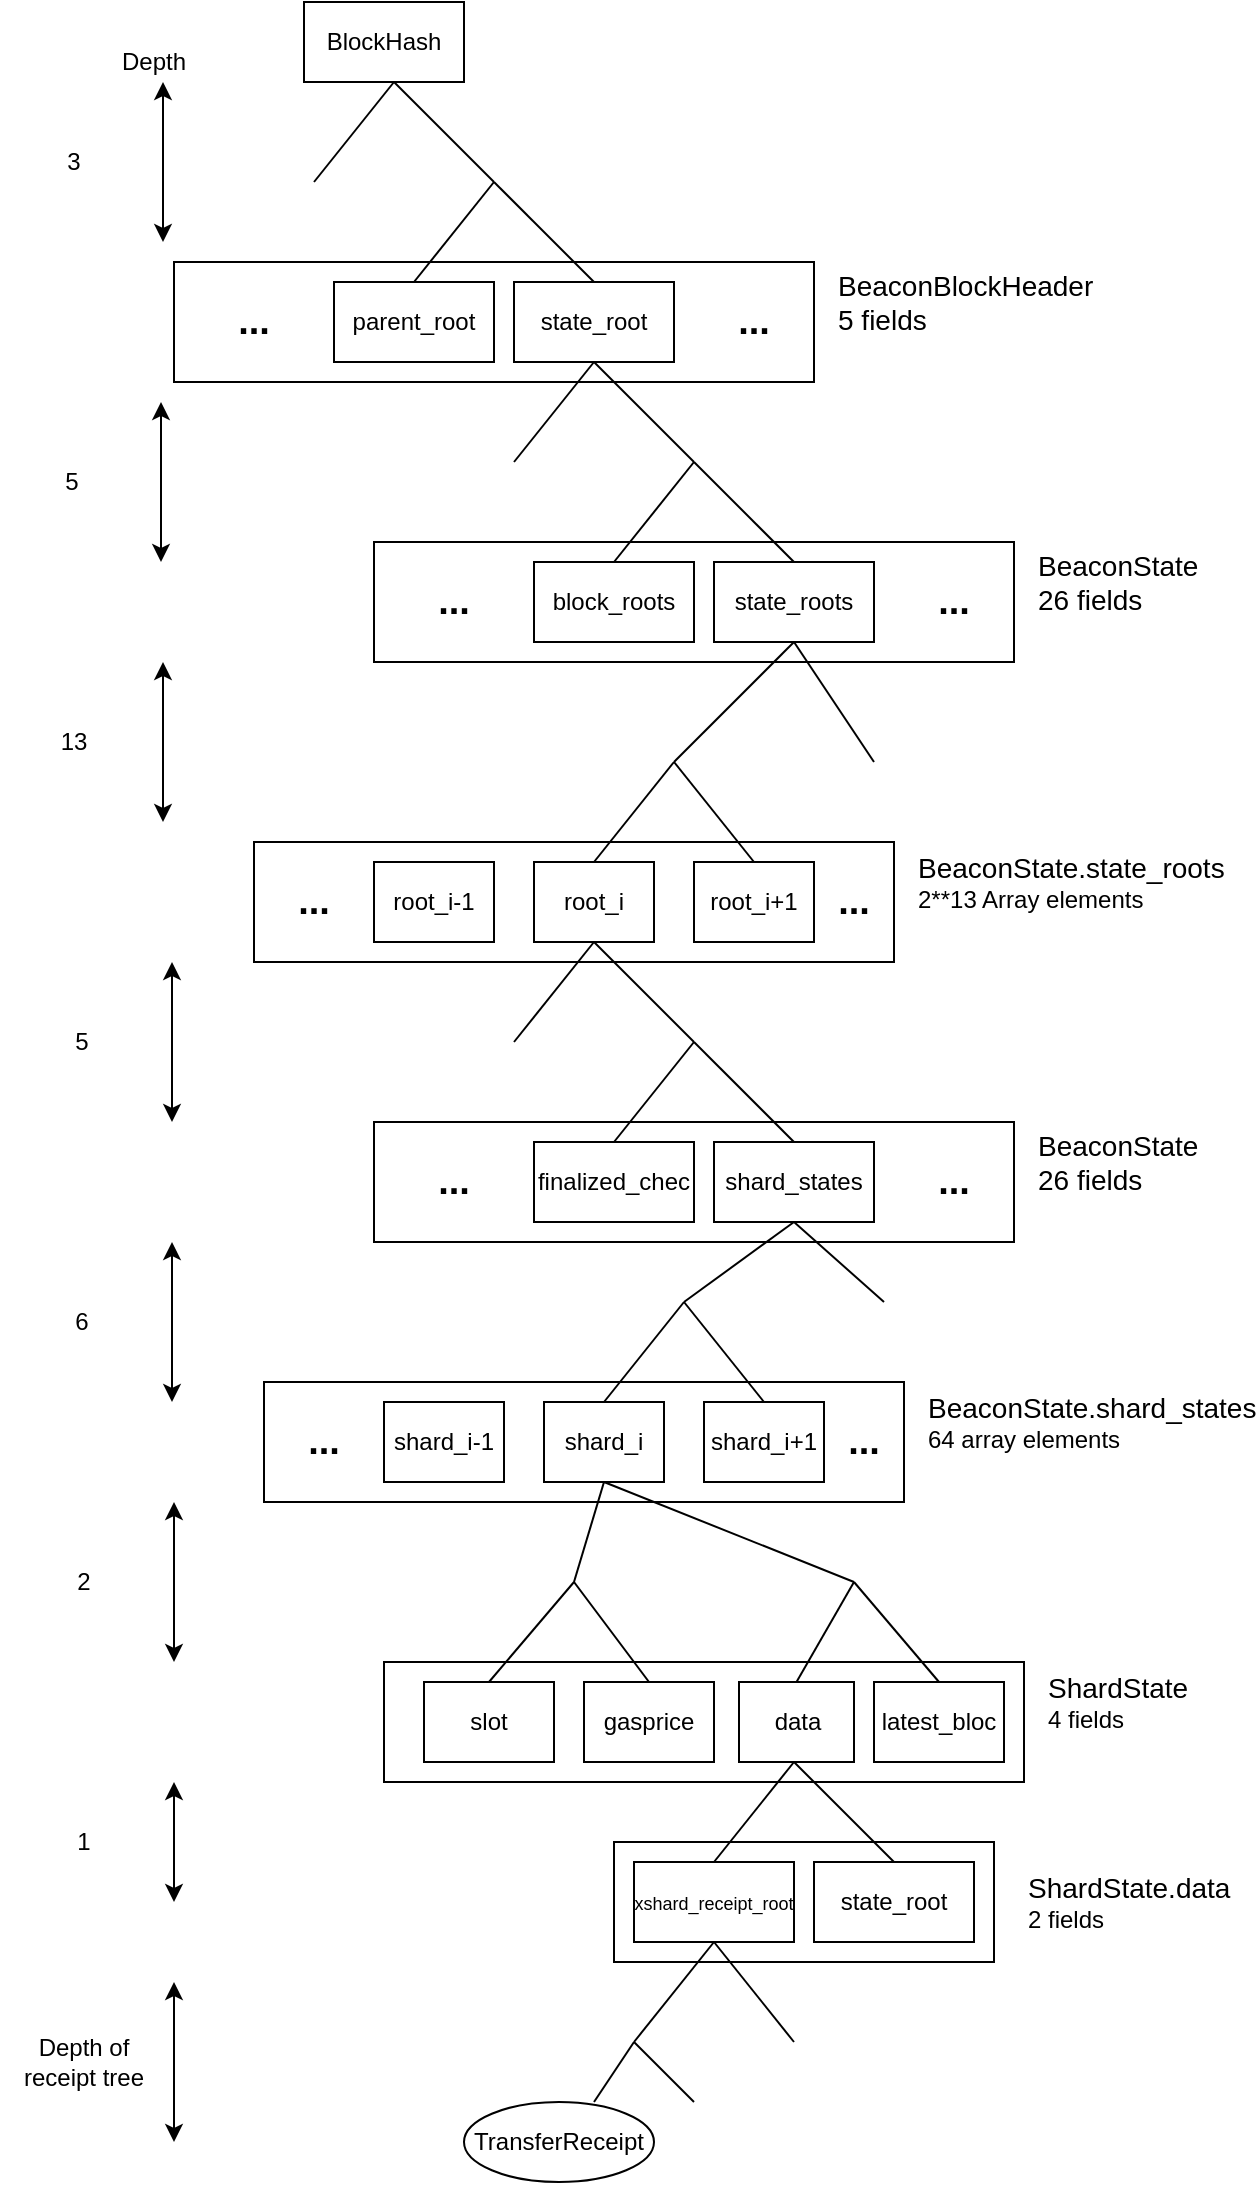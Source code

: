 <mxfile version="12.9.2" type="device"><diagram id="C00tbyKCqvx_oreCKAuT" name="Page-1"><mxGraphModel dx="1102" dy="548" grid="1" gridSize="10" guides="1" tooltips="1" connect="1" arrows="1" fold="1" page="1" pageScale="1" pageWidth="850" pageHeight="1100" math="0" shadow="0"><root><mxCell id="0"/><mxCell id="1" parent="0"/><mxCell id="8dgKgrf549i_FEltEbVj-1" value="BlockHash" style="rounded=0;whiteSpace=wrap;html=1;" vertex="1" parent="1"><mxGeometry x="345" y="10" width="80" height="40" as="geometry"/></mxCell><mxCell id="8dgKgrf549i_FEltEbVj-2" value="" style="rounded=0;whiteSpace=wrap;html=1;" vertex="1" parent="1"><mxGeometry x="280" y="140" width="320" height="60" as="geometry"/></mxCell><mxCell id="8dgKgrf549i_FEltEbVj-3" value="state_root" style="rounded=0;whiteSpace=wrap;html=1;" vertex="1" parent="1"><mxGeometry x="450" y="150" width="80" height="40" as="geometry"/></mxCell><mxCell id="8dgKgrf549i_FEltEbVj-4" value="parent_root" style="rounded=0;whiteSpace=wrap;html=1;" vertex="1" parent="1"><mxGeometry x="360" y="150" width="80" height="40" as="geometry"/></mxCell><mxCell id="8dgKgrf549i_FEltEbVj-5" value="&lt;b&gt;&lt;font style=&quot;font-size: 19px&quot;&gt;...&lt;/font&gt;&lt;/b&gt;" style="text;html=1;strokeColor=none;fillColor=none;align=center;verticalAlign=middle;whiteSpace=wrap;rounded=0;" vertex="1" parent="1"><mxGeometry x="300" y="160" width="40" height="20" as="geometry"/></mxCell><mxCell id="8dgKgrf549i_FEltEbVj-7" value="&lt;b&gt;&lt;font style=&quot;font-size: 19px&quot;&gt;...&lt;/font&gt;&lt;/b&gt;" style="text;html=1;strokeColor=none;fillColor=none;align=center;verticalAlign=middle;whiteSpace=wrap;rounded=0;" vertex="1" parent="1"><mxGeometry x="550" y="160" width="40" height="20" as="geometry"/></mxCell><mxCell id="8dgKgrf549i_FEltEbVj-10" value="" style="endArrow=none;html=1;exitX=0.5;exitY=0;exitDx=0;exitDy=0;" edge="1" parent="1" source="8dgKgrf549i_FEltEbVj-4"><mxGeometry width="50" height="50" relative="1" as="geometry"><mxPoint x="400" y="140" as="sourcePoint"/><mxPoint x="440" y="100" as="targetPoint"/></mxGeometry></mxCell><mxCell id="8dgKgrf549i_FEltEbVj-11" value="" style="endArrow=none;html=1;exitX=0.5;exitY=0;exitDx=0;exitDy=0;" edge="1" parent="1" source="8dgKgrf549i_FEltEbVj-3"><mxGeometry width="50" height="50" relative="1" as="geometry"><mxPoint x="470" y="130" as="sourcePoint"/><mxPoint x="440" y="100" as="targetPoint"/></mxGeometry></mxCell><mxCell id="8dgKgrf549i_FEltEbVj-14" value="" style="endArrow=none;html=1;exitX=0.5;exitY=0;exitDx=0;exitDy=0;" edge="1" parent="1"><mxGeometry width="50" height="50" relative="1" as="geometry"><mxPoint x="440" y="100" as="sourcePoint"/><mxPoint x="390" y="50" as="targetPoint"/></mxGeometry></mxCell><mxCell id="8dgKgrf549i_FEltEbVj-15" value="" style="endArrow=none;html=1;exitX=0.5;exitY=0;exitDx=0;exitDy=0;" edge="1" parent="1"><mxGeometry width="50" height="50" relative="1" as="geometry"><mxPoint x="350" y="100" as="sourcePoint"/><mxPoint x="390" y="50" as="targetPoint"/></mxGeometry></mxCell><mxCell id="8dgKgrf549i_FEltEbVj-16" value="&lt;font style=&quot;font-size: 14px&quot;&gt;BeaconBlockHeader&lt;br&gt;5 fields&lt;/font&gt;" style="text;html=1;strokeColor=none;fillColor=none;align=left;verticalAlign=middle;whiteSpace=wrap;rounded=0;" vertex="1" parent="1"><mxGeometry x="610" y="150" width="80" height="20" as="geometry"/></mxCell><mxCell id="8dgKgrf549i_FEltEbVj-17" value="" style="rounded=0;whiteSpace=wrap;html=1;" vertex="1" parent="1"><mxGeometry x="380" y="280" width="320" height="60" as="geometry"/></mxCell><mxCell id="8dgKgrf549i_FEltEbVj-18" value="state_roots" style="rounded=0;whiteSpace=wrap;html=1;" vertex="1" parent="1"><mxGeometry x="550" y="290" width="80" height="40" as="geometry"/></mxCell><mxCell id="8dgKgrf549i_FEltEbVj-19" value="block_roots" style="rounded=0;whiteSpace=wrap;html=1;" vertex="1" parent="1"><mxGeometry x="460" y="290" width="80" height="40" as="geometry"/></mxCell><mxCell id="8dgKgrf549i_FEltEbVj-20" value="&lt;b&gt;&lt;font style=&quot;font-size: 19px&quot;&gt;...&lt;/font&gt;&lt;/b&gt;" style="text;html=1;strokeColor=none;fillColor=none;align=center;verticalAlign=middle;whiteSpace=wrap;rounded=0;" vertex="1" parent="1"><mxGeometry x="400" y="300" width="40" height="20" as="geometry"/></mxCell><mxCell id="8dgKgrf549i_FEltEbVj-21" value="&lt;b&gt;&lt;font style=&quot;font-size: 19px&quot;&gt;...&lt;/font&gt;&lt;/b&gt;" style="text;html=1;strokeColor=none;fillColor=none;align=center;verticalAlign=middle;whiteSpace=wrap;rounded=0;" vertex="1" parent="1"><mxGeometry x="650" y="300" width="40" height="20" as="geometry"/></mxCell><mxCell id="8dgKgrf549i_FEltEbVj-22" value="" style="endArrow=none;html=1;exitX=0.5;exitY=0;exitDx=0;exitDy=0;" edge="1" parent="1" source="8dgKgrf549i_FEltEbVj-19"><mxGeometry width="50" height="50" relative="1" as="geometry"><mxPoint x="500" y="280" as="sourcePoint"/><mxPoint x="540" y="240" as="targetPoint"/></mxGeometry></mxCell><mxCell id="8dgKgrf549i_FEltEbVj-23" value="" style="endArrow=none;html=1;exitX=0.5;exitY=0;exitDx=0;exitDy=0;" edge="1" parent="1" source="8dgKgrf549i_FEltEbVj-18"><mxGeometry width="50" height="50" relative="1" as="geometry"><mxPoint x="570" y="270" as="sourcePoint"/><mxPoint x="540" y="240" as="targetPoint"/></mxGeometry></mxCell><mxCell id="8dgKgrf549i_FEltEbVj-24" value="" style="endArrow=none;html=1;exitX=0.5;exitY=0;exitDx=0;exitDy=0;" edge="1" parent="1"><mxGeometry width="50" height="50" relative="1" as="geometry"><mxPoint x="540" y="240" as="sourcePoint"/><mxPoint x="490" y="190" as="targetPoint"/></mxGeometry></mxCell><mxCell id="8dgKgrf549i_FEltEbVj-25" value="" style="endArrow=none;html=1;exitX=0.5;exitY=0;exitDx=0;exitDy=0;" edge="1" parent="1"><mxGeometry width="50" height="50" relative="1" as="geometry"><mxPoint x="450" y="240" as="sourcePoint"/><mxPoint x="490" y="190" as="targetPoint"/></mxGeometry></mxCell><mxCell id="8dgKgrf549i_FEltEbVj-26" value="&lt;font style=&quot;font-size: 14px&quot;&gt;BeaconState&lt;br&gt;26 fields&lt;/font&gt;" style="text;html=1;strokeColor=none;fillColor=none;align=left;verticalAlign=middle;whiteSpace=wrap;rounded=0;" vertex="1" parent="1"><mxGeometry x="710" y="290" width="80" height="20" as="geometry"/></mxCell><mxCell id="8dgKgrf549i_FEltEbVj-27" value="" style="rounded=0;whiteSpace=wrap;html=1;" vertex="1" parent="1"><mxGeometry x="320" y="430" width="320" height="60" as="geometry"/></mxCell><mxCell id="8dgKgrf549i_FEltEbVj-28" value="root_i" style="rounded=0;whiteSpace=wrap;html=1;" vertex="1" parent="1"><mxGeometry x="460" y="440" width="60" height="40" as="geometry"/></mxCell><mxCell id="8dgKgrf549i_FEltEbVj-29" value="root_i-1" style="rounded=0;whiteSpace=wrap;html=1;" vertex="1" parent="1"><mxGeometry x="380" y="440" width="60" height="40" as="geometry"/></mxCell><mxCell id="8dgKgrf549i_FEltEbVj-30" value="&lt;b&gt;&lt;font style=&quot;font-size: 19px&quot;&gt;...&lt;/font&gt;&lt;/b&gt;" style="text;html=1;strokeColor=none;fillColor=none;align=center;verticalAlign=middle;whiteSpace=wrap;rounded=0;" vertex="1" parent="1"><mxGeometry x="330" y="450" width="40" height="20" as="geometry"/></mxCell><mxCell id="8dgKgrf549i_FEltEbVj-31" value="&lt;b&gt;&lt;font style=&quot;font-size: 19px&quot;&gt;...&lt;/font&gt;&lt;/b&gt;" style="text;html=1;strokeColor=none;fillColor=none;align=center;verticalAlign=middle;whiteSpace=wrap;rounded=0;" vertex="1" parent="1"><mxGeometry x="600" y="450" width="40" height="20" as="geometry"/></mxCell><mxCell id="8dgKgrf549i_FEltEbVj-32" value="" style="endArrow=none;html=1;exitX=0.5;exitY=0;exitDx=0;exitDy=0;" edge="1" parent="1" source="8dgKgrf549i_FEltEbVj-38"><mxGeometry width="50" height="50" relative="1" as="geometry"><mxPoint x="440" y="430" as="sourcePoint"/><mxPoint x="530" y="390" as="targetPoint"/></mxGeometry></mxCell><mxCell id="8dgKgrf549i_FEltEbVj-33" value="" style="endArrow=none;html=1;exitX=0.5;exitY=0;exitDx=0;exitDy=0;" edge="1" parent="1" source="8dgKgrf549i_FEltEbVj-28"><mxGeometry width="50" height="50" relative="1" as="geometry"><mxPoint x="510" y="420" as="sourcePoint"/><mxPoint x="530" y="390" as="targetPoint"/></mxGeometry></mxCell><mxCell id="8dgKgrf549i_FEltEbVj-34" value="" style="endArrow=none;html=1;entryX=0.5;entryY=1;entryDx=0;entryDy=0;" edge="1" parent="1" target="8dgKgrf549i_FEltEbVj-18"><mxGeometry width="50" height="50" relative="1" as="geometry"><mxPoint x="530" y="390" as="sourcePoint"/><mxPoint x="430" y="340" as="targetPoint"/></mxGeometry></mxCell><mxCell id="8dgKgrf549i_FEltEbVj-35" value="" style="endArrow=none;html=1;entryX=0.5;entryY=1;entryDx=0;entryDy=0;" edge="1" parent="1" target="8dgKgrf549i_FEltEbVj-18"><mxGeometry width="50" height="50" relative="1" as="geometry"><mxPoint x="630" y="390" as="sourcePoint"/><mxPoint x="430" y="340" as="targetPoint"/></mxGeometry></mxCell><mxCell id="8dgKgrf549i_FEltEbVj-36" value="&lt;span style=&quot;font-size: 14px&quot;&gt;BeaconState.state_roots&lt;br&gt;&lt;/span&gt;2**13 Array elements" style="text;html=1;strokeColor=none;fillColor=none;align=left;verticalAlign=middle;whiteSpace=wrap;rounded=0;" vertex="1" parent="1"><mxGeometry x="650" y="440" width="100" height="20" as="geometry"/></mxCell><mxCell id="8dgKgrf549i_FEltEbVj-38" value="root_i+1" style="rounded=0;whiteSpace=wrap;html=1;" vertex="1" parent="1"><mxGeometry x="540" y="440" width="60" height="40" as="geometry"/></mxCell><mxCell id="8dgKgrf549i_FEltEbVj-39" value="" style="rounded=0;whiteSpace=wrap;html=1;" vertex="1" parent="1"><mxGeometry x="380" y="570" width="320" height="60" as="geometry"/></mxCell><mxCell id="8dgKgrf549i_FEltEbVj-40" value="shard_states" style="rounded=0;whiteSpace=wrap;html=1;" vertex="1" parent="1"><mxGeometry x="550" y="580" width="80" height="40" as="geometry"/></mxCell><mxCell id="8dgKgrf549i_FEltEbVj-41" value="finalized_chec" style="rounded=0;whiteSpace=wrap;html=1;" vertex="1" parent="1"><mxGeometry x="460" y="580" width="80" height="40" as="geometry"/></mxCell><mxCell id="8dgKgrf549i_FEltEbVj-42" value="&lt;b&gt;&lt;font style=&quot;font-size: 19px&quot;&gt;...&lt;/font&gt;&lt;/b&gt;" style="text;html=1;strokeColor=none;fillColor=none;align=center;verticalAlign=middle;whiteSpace=wrap;rounded=0;" vertex="1" parent="1"><mxGeometry x="400" y="590" width="40" height="20" as="geometry"/></mxCell><mxCell id="8dgKgrf549i_FEltEbVj-43" value="&lt;b&gt;&lt;font style=&quot;font-size: 19px&quot;&gt;...&lt;/font&gt;&lt;/b&gt;" style="text;html=1;strokeColor=none;fillColor=none;align=center;verticalAlign=middle;whiteSpace=wrap;rounded=0;" vertex="1" parent="1"><mxGeometry x="650" y="590" width="40" height="20" as="geometry"/></mxCell><mxCell id="8dgKgrf549i_FEltEbVj-44" value="" style="endArrow=none;html=1;exitX=0.5;exitY=0;exitDx=0;exitDy=0;" edge="1" parent="1" source="8dgKgrf549i_FEltEbVj-41"><mxGeometry width="50" height="50" relative="1" as="geometry"><mxPoint x="500" y="570" as="sourcePoint"/><mxPoint x="540" y="530" as="targetPoint"/></mxGeometry></mxCell><mxCell id="8dgKgrf549i_FEltEbVj-45" value="" style="endArrow=none;html=1;exitX=0.5;exitY=0;exitDx=0;exitDy=0;" edge="1" parent="1" source="8dgKgrf549i_FEltEbVj-40"><mxGeometry width="50" height="50" relative="1" as="geometry"><mxPoint x="570" y="560" as="sourcePoint"/><mxPoint x="540" y="530" as="targetPoint"/></mxGeometry></mxCell><mxCell id="8dgKgrf549i_FEltEbVj-46" value="" style="endArrow=none;html=1;exitX=0.5;exitY=0;exitDx=0;exitDy=0;" edge="1" parent="1"><mxGeometry width="50" height="50" relative="1" as="geometry"><mxPoint x="540" y="530" as="sourcePoint"/><mxPoint x="490" y="480" as="targetPoint"/></mxGeometry></mxCell><mxCell id="8dgKgrf549i_FEltEbVj-47" value="" style="endArrow=none;html=1;exitX=0.5;exitY=0;exitDx=0;exitDy=0;" edge="1" parent="1"><mxGeometry width="50" height="50" relative="1" as="geometry"><mxPoint x="450" y="530" as="sourcePoint"/><mxPoint x="490" y="480" as="targetPoint"/></mxGeometry></mxCell><mxCell id="8dgKgrf549i_FEltEbVj-48" value="&lt;font style=&quot;font-size: 14px&quot;&gt;BeaconState&lt;br&gt;26 fields&lt;/font&gt;" style="text;html=1;strokeColor=none;fillColor=none;align=left;verticalAlign=middle;whiteSpace=wrap;rounded=0;" vertex="1" parent="1"><mxGeometry x="710" y="580" width="80" height="20" as="geometry"/></mxCell><mxCell id="8dgKgrf549i_FEltEbVj-49" value="" style="rounded=0;whiteSpace=wrap;html=1;" vertex="1" parent="1"><mxGeometry x="325" y="700" width="320" height="60" as="geometry"/></mxCell><mxCell id="8dgKgrf549i_FEltEbVj-50" value="shard_i" style="rounded=0;whiteSpace=wrap;html=1;" vertex="1" parent="1"><mxGeometry x="465" y="710" width="60" height="40" as="geometry"/></mxCell><mxCell id="8dgKgrf549i_FEltEbVj-51" value="shard_i-1" style="rounded=0;whiteSpace=wrap;html=1;" vertex="1" parent="1"><mxGeometry x="385" y="710" width="60" height="40" as="geometry"/></mxCell><mxCell id="8dgKgrf549i_FEltEbVj-52" value="&lt;b&gt;&lt;font style=&quot;font-size: 19px&quot;&gt;...&lt;/font&gt;&lt;/b&gt;" style="text;html=1;strokeColor=none;fillColor=none;align=center;verticalAlign=middle;whiteSpace=wrap;rounded=0;" vertex="1" parent="1"><mxGeometry x="335" y="720" width="40" height="20" as="geometry"/></mxCell><mxCell id="8dgKgrf549i_FEltEbVj-53" value="&lt;b&gt;&lt;font style=&quot;font-size: 19px&quot;&gt;...&lt;/font&gt;&lt;/b&gt;" style="text;html=1;strokeColor=none;fillColor=none;align=center;verticalAlign=middle;whiteSpace=wrap;rounded=0;" vertex="1" parent="1"><mxGeometry x="605" y="720" width="40" height="20" as="geometry"/></mxCell><mxCell id="8dgKgrf549i_FEltEbVj-54" value="" style="endArrow=none;html=1;exitX=0.5;exitY=0;exitDx=0;exitDy=0;" edge="1" parent="1" source="8dgKgrf549i_FEltEbVj-59"><mxGeometry width="50" height="50" relative="1" as="geometry"><mxPoint x="445" y="700" as="sourcePoint"/><mxPoint x="535" y="660" as="targetPoint"/></mxGeometry></mxCell><mxCell id="8dgKgrf549i_FEltEbVj-55" value="" style="endArrow=none;html=1;exitX=0.5;exitY=0;exitDx=0;exitDy=0;" edge="1" parent="1" source="8dgKgrf549i_FEltEbVj-50"><mxGeometry width="50" height="50" relative="1" as="geometry"><mxPoint x="515" y="690" as="sourcePoint"/><mxPoint x="535" y="660" as="targetPoint"/></mxGeometry></mxCell><mxCell id="8dgKgrf549i_FEltEbVj-56" value="" style="endArrow=none;html=1;entryX=0.5;entryY=1;entryDx=0;entryDy=0;" edge="1" parent="1" target="8dgKgrf549i_FEltEbVj-40"><mxGeometry width="50" height="50" relative="1" as="geometry"><mxPoint x="535" y="660" as="sourcePoint"/><mxPoint x="595" y="600" as="targetPoint"/></mxGeometry></mxCell><mxCell id="8dgKgrf549i_FEltEbVj-57" value="" style="endArrow=none;html=1;entryX=0.5;entryY=1;entryDx=0;entryDy=0;" edge="1" parent="1" target="8dgKgrf549i_FEltEbVj-40"><mxGeometry width="50" height="50" relative="1" as="geometry"><mxPoint x="635" y="660" as="sourcePoint"/><mxPoint x="595" y="600" as="targetPoint"/></mxGeometry></mxCell><mxCell id="8dgKgrf549i_FEltEbVj-58" value="&lt;span style=&quot;font-size: 14px&quot;&gt;BeaconState.shard_states&lt;br&gt;&lt;/span&gt;64 array elements" style="text;html=1;strokeColor=none;fillColor=none;align=left;verticalAlign=middle;whiteSpace=wrap;rounded=0;" vertex="1" parent="1"><mxGeometry x="655" y="710" width="100" height="20" as="geometry"/></mxCell><mxCell id="8dgKgrf549i_FEltEbVj-59" value="shard_i+1" style="rounded=0;whiteSpace=wrap;html=1;" vertex="1" parent="1"><mxGeometry x="545" y="710" width="60" height="40" as="geometry"/></mxCell><mxCell id="8dgKgrf549i_FEltEbVj-60" value="" style="rounded=0;whiteSpace=wrap;html=1;" vertex="1" parent="1"><mxGeometry x="385" y="840" width="320" height="60" as="geometry"/></mxCell><mxCell id="8dgKgrf549i_FEltEbVj-61" value="data" style="rounded=0;whiteSpace=wrap;html=1;" vertex="1" parent="1"><mxGeometry x="562.5" y="850" width="57.5" height="40" as="geometry"/></mxCell><mxCell id="8dgKgrf549i_FEltEbVj-62" value="gasprice" style="rounded=0;whiteSpace=wrap;html=1;" vertex="1" parent="1"><mxGeometry x="485" y="850" width="65" height="40" as="geometry"/></mxCell><mxCell id="8dgKgrf549i_FEltEbVj-65" value="" style="endArrow=none;html=1;exitX=0.5;exitY=0;exitDx=0;exitDy=0;" edge="1" parent="1" source="8dgKgrf549i_FEltEbVj-70"><mxGeometry width="50" height="50" relative="1" as="geometry"><mxPoint x="505" y="840" as="sourcePoint"/><mxPoint x="480" y="800" as="targetPoint"/></mxGeometry></mxCell><mxCell id="8dgKgrf549i_FEltEbVj-66" value="" style="endArrow=none;html=1;exitX=0.5;exitY=0;exitDx=0;exitDy=0;" edge="1" parent="1" source="8dgKgrf549i_FEltEbVj-62"><mxGeometry width="50" height="50" relative="1" as="geometry"><mxPoint x="575" y="830" as="sourcePoint"/><mxPoint x="480" y="800" as="targetPoint"/></mxGeometry></mxCell><mxCell id="8dgKgrf549i_FEltEbVj-67" value="" style="endArrow=none;html=1;" edge="1" parent="1"><mxGeometry width="50" height="50" relative="1" as="geometry"><mxPoint x="620" y="800" as="sourcePoint"/><mxPoint x="495" y="750" as="targetPoint"/></mxGeometry></mxCell><mxCell id="8dgKgrf549i_FEltEbVj-68" value="" style="endArrow=none;html=1;" edge="1" parent="1"><mxGeometry width="50" height="50" relative="1" as="geometry"><mxPoint x="480" y="800" as="sourcePoint"/><mxPoint x="495" y="750" as="targetPoint"/></mxGeometry></mxCell><mxCell id="8dgKgrf549i_FEltEbVj-69" value="&lt;span style=&quot;font-size: 14px&quot;&gt;ShardState&lt;br&gt;&lt;/span&gt;4 fields" style="text;html=1;strokeColor=none;fillColor=none;align=left;verticalAlign=middle;whiteSpace=wrap;rounded=0;" vertex="1" parent="1"><mxGeometry x="715" y="850" width="80" height="20" as="geometry"/></mxCell><mxCell id="8dgKgrf549i_FEltEbVj-70" value="slot" style="rounded=0;whiteSpace=wrap;html=1;" vertex="1" parent="1"><mxGeometry x="405" y="850" width="65" height="40" as="geometry"/></mxCell><mxCell id="8dgKgrf549i_FEltEbVj-71" value="latest_bloc" style="rounded=0;whiteSpace=wrap;html=1;" vertex="1" parent="1"><mxGeometry x="630" y="850" width="65" height="40" as="geometry"/></mxCell><mxCell id="8dgKgrf549i_FEltEbVj-72" value="" style="endArrow=none;html=1;exitX=0.5;exitY=0;exitDx=0;exitDy=0;" edge="1" parent="1" source="8dgKgrf549i_FEltEbVj-71"><mxGeometry width="50" height="50" relative="1" as="geometry"><mxPoint x="650" y="840" as="sourcePoint"/><mxPoint x="620" y="800" as="targetPoint"/></mxGeometry></mxCell><mxCell id="8dgKgrf549i_FEltEbVj-74" value="" style="endArrow=none;html=1;entryX=0.5;entryY=0;entryDx=0;entryDy=0;" edge="1" parent="1" target="8dgKgrf549i_FEltEbVj-61"><mxGeometry width="50" height="50" relative="1" as="geometry"><mxPoint x="620" y="800" as="sourcePoint"/><mxPoint x="622.5" y="800" as="targetPoint"/></mxGeometry></mxCell><mxCell id="8dgKgrf549i_FEltEbVj-75" value="" style="rounded=0;whiteSpace=wrap;html=1;" vertex="1" parent="1"><mxGeometry x="500" y="930" width="190" height="60" as="geometry"/></mxCell><mxCell id="8dgKgrf549i_FEltEbVj-76" value="state_root" style="rounded=0;whiteSpace=wrap;html=1;" vertex="1" parent="1"><mxGeometry x="600" y="940" width="80" height="40" as="geometry"/></mxCell><mxCell id="8dgKgrf549i_FEltEbVj-77" value="&lt;font style=&quot;font-size: 9px&quot;&gt;xshard_receipt_root&lt;/font&gt;" style="rounded=0;whiteSpace=wrap;html=1;" vertex="1" parent="1"><mxGeometry x="510" y="940" width="80" height="40" as="geometry"/></mxCell><mxCell id="8dgKgrf549i_FEltEbVj-80" value="" style="endArrow=none;html=1;exitX=0.5;exitY=0;exitDx=0;exitDy=0;" edge="1" parent="1" source="8dgKgrf549i_FEltEbVj-77"><mxGeometry width="50" height="50" relative="1" as="geometry"><mxPoint x="550" y="930" as="sourcePoint"/><mxPoint x="590" y="890" as="targetPoint"/></mxGeometry></mxCell><mxCell id="8dgKgrf549i_FEltEbVj-81" value="" style="endArrow=none;html=1;exitX=0.5;exitY=0;exitDx=0;exitDy=0;" edge="1" parent="1" source="8dgKgrf549i_FEltEbVj-76"><mxGeometry width="50" height="50" relative="1" as="geometry"><mxPoint x="620" y="920" as="sourcePoint"/><mxPoint x="590" y="890" as="targetPoint"/></mxGeometry></mxCell><mxCell id="8dgKgrf549i_FEltEbVj-82" value="&lt;span style=&quot;font-size: 14px&quot;&gt;ShardState.data&lt;br&gt;&lt;/span&gt;2 fields" style="text;html=1;strokeColor=none;fillColor=none;align=left;verticalAlign=middle;whiteSpace=wrap;rounded=0;" vertex="1" parent="1"><mxGeometry x="705" y="950" width="80" height="20" as="geometry"/></mxCell><mxCell id="8dgKgrf549i_FEltEbVj-84" value="" style="endArrow=none;html=1;entryX=0.5;entryY=1;entryDx=0;entryDy=0;" edge="1" parent="1" target="8dgKgrf549i_FEltEbVj-77"><mxGeometry width="50" height="50" relative="1" as="geometry"><mxPoint x="510" y="1030" as="sourcePoint"/><mxPoint x="545" y="980" as="targetPoint"/></mxGeometry></mxCell><mxCell id="8dgKgrf549i_FEltEbVj-85" value="" style="endArrow=none;html=1;entryX=0.5;entryY=1;entryDx=0;entryDy=0;" edge="1" parent="1" target="8dgKgrf549i_FEltEbVj-77"><mxGeometry width="50" height="50" relative="1" as="geometry"><mxPoint x="590" y="1030" as="sourcePoint"/><mxPoint x="580" y="990" as="targetPoint"/></mxGeometry></mxCell><mxCell id="8dgKgrf549i_FEltEbVj-87" value="" style="endArrow=none;html=1;" edge="1" parent="1"><mxGeometry width="50" height="50" relative="1" as="geometry"><mxPoint x="540" y="1060" as="sourcePoint"/><mxPoint x="510" y="1030" as="targetPoint"/></mxGeometry></mxCell><mxCell id="8dgKgrf549i_FEltEbVj-88" value="" style="endArrow=none;html=1;" edge="1" parent="1"><mxGeometry width="50" height="50" relative="1" as="geometry"><mxPoint x="490" y="1060" as="sourcePoint"/><mxPoint x="510" y="1030" as="targetPoint"/></mxGeometry></mxCell><mxCell id="8dgKgrf549i_FEltEbVj-89" value="TransferReceipt" style="ellipse;whiteSpace=wrap;html=1;" vertex="1" parent="1"><mxGeometry x="425" y="1060" width="95" height="40" as="geometry"/></mxCell><mxCell id="8dgKgrf549i_FEltEbVj-90" value="" style="endArrow=classic;startArrow=classic;html=1;" edge="1" parent="1"><mxGeometry width="50" height="50" relative="1" as="geometry"><mxPoint x="280" y="1080" as="sourcePoint"/><mxPoint x="280" y="1000" as="targetPoint"/></mxGeometry></mxCell><mxCell id="8dgKgrf549i_FEltEbVj-91" value="Depth of receipt tree" style="text;html=1;strokeColor=none;fillColor=none;align=center;verticalAlign=middle;whiteSpace=wrap;rounded=0;" vertex="1" parent="1"><mxGeometry x="200" y="1030" width="70" height="20" as="geometry"/></mxCell><mxCell id="8dgKgrf549i_FEltEbVj-92" value="" style="endArrow=classic;startArrow=classic;html=1;" edge="1" parent="1"><mxGeometry width="50" height="50" relative="1" as="geometry"><mxPoint x="280" y="960" as="sourcePoint"/><mxPoint x="280" y="900" as="targetPoint"/></mxGeometry></mxCell><mxCell id="8dgKgrf549i_FEltEbVj-93" value="1" style="text;html=1;strokeColor=none;fillColor=none;align=center;verticalAlign=middle;whiteSpace=wrap;rounded=0;" vertex="1" parent="1"><mxGeometry x="200" y="920" width="70" height="20" as="geometry"/></mxCell><mxCell id="8dgKgrf549i_FEltEbVj-94" value="" style="endArrow=classic;startArrow=classic;html=1;" edge="1" parent="1"><mxGeometry width="50" height="50" relative="1" as="geometry"><mxPoint x="280" y="840" as="sourcePoint"/><mxPoint x="280" y="760" as="targetPoint"/></mxGeometry></mxCell><mxCell id="8dgKgrf549i_FEltEbVj-95" value="2" style="text;html=1;strokeColor=none;fillColor=none;align=center;verticalAlign=middle;whiteSpace=wrap;rounded=0;" vertex="1" parent="1"><mxGeometry x="200" y="790" width="70" height="20" as="geometry"/></mxCell><mxCell id="8dgKgrf549i_FEltEbVj-96" value="" style="endArrow=classic;startArrow=classic;html=1;" edge="1" parent="1"><mxGeometry width="50" height="50" relative="1" as="geometry"><mxPoint x="279" y="710" as="sourcePoint"/><mxPoint x="279" y="630" as="targetPoint"/></mxGeometry></mxCell><mxCell id="8dgKgrf549i_FEltEbVj-97" value="6" style="text;html=1;strokeColor=none;fillColor=none;align=center;verticalAlign=middle;whiteSpace=wrap;rounded=0;" vertex="1" parent="1"><mxGeometry x="199" y="660" width="70" height="20" as="geometry"/></mxCell><mxCell id="8dgKgrf549i_FEltEbVj-98" value="" style="endArrow=classic;startArrow=classic;html=1;" edge="1" parent="1"><mxGeometry width="50" height="50" relative="1" as="geometry"><mxPoint x="279" y="570" as="sourcePoint"/><mxPoint x="279" y="490" as="targetPoint"/></mxGeometry></mxCell><mxCell id="8dgKgrf549i_FEltEbVj-99" value="5" style="text;html=1;strokeColor=none;fillColor=none;align=center;verticalAlign=middle;whiteSpace=wrap;rounded=0;" vertex="1" parent="1"><mxGeometry x="199" y="520" width="70" height="20" as="geometry"/></mxCell><mxCell id="8dgKgrf549i_FEltEbVj-100" value="" style="endArrow=classic;startArrow=classic;html=1;" edge="1" parent="1"><mxGeometry width="50" height="50" relative="1" as="geometry"><mxPoint x="274.5" y="420" as="sourcePoint"/><mxPoint x="274.5" y="340" as="targetPoint"/></mxGeometry></mxCell><mxCell id="8dgKgrf549i_FEltEbVj-101" value="13" style="text;html=1;strokeColor=none;fillColor=none;align=center;verticalAlign=middle;whiteSpace=wrap;rounded=0;" vertex="1" parent="1"><mxGeometry x="194.5" y="370" width="70" height="20" as="geometry"/></mxCell><mxCell id="8dgKgrf549i_FEltEbVj-102" value="" style="endArrow=classic;startArrow=classic;html=1;" edge="1" parent="1"><mxGeometry width="50" height="50" relative="1" as="geometry"><mxPoint x="273.5" y="290" as="sourcePoint"/><mxPoint x="273.5" y="210" as="targetPoint"/></mxGeometry></mxCell><mxCell id="8dgKgrf549i_FEltEbVj-103" value="5" style="text;html=1;strokeColor=none;fillColor=none;align=center;verticalAlign=middle;whiteSpace=wrap;rounded=0;" vertex="1" parent="1"><mxGeometry x="193.5" y="240" width="70" height="20" as="geometry"/></mxCell><mxCell id="8dgKgrf549i_FEltEbVj-104" value="" style="endArrow=classic;startArrow=classic;html=1;" edge="1" parent="1"><mxGeometry width="50" height="50" relative="1" as="geometry"><mxPoint x="274.5" y="130" as="sourcePoint"/><mxPoint x="274.5" y="50" as="targetPoint"/></mxGeometry></mxCell><mxCell id="8dgKgrf549i_FEltEbVj-105" value="3" style="text;html=1;strokeColor=none;fillColor=none;align=center;verticalAlign=middle;whiteSpace=wrap;rounded=0;" vertex="1" parent="1"><mxGeometry x="194.5" y="80" width="70" height="20" as="geometry"/></mxCell><mxCell id="8dgKgrf549i_FEltEbVj-106" value="Depth" style="text;html=1;strokeColor=none;fillColor=none;align=center;verticalAlign=middle;whiteSpace=wrap;rounded=0;" vertex="1" parent="1"><mxGeometry x="250" y="30" width="40" height="20" as="geometry"/></mxCell></root></mxGraphModel></diagram></mxfile>